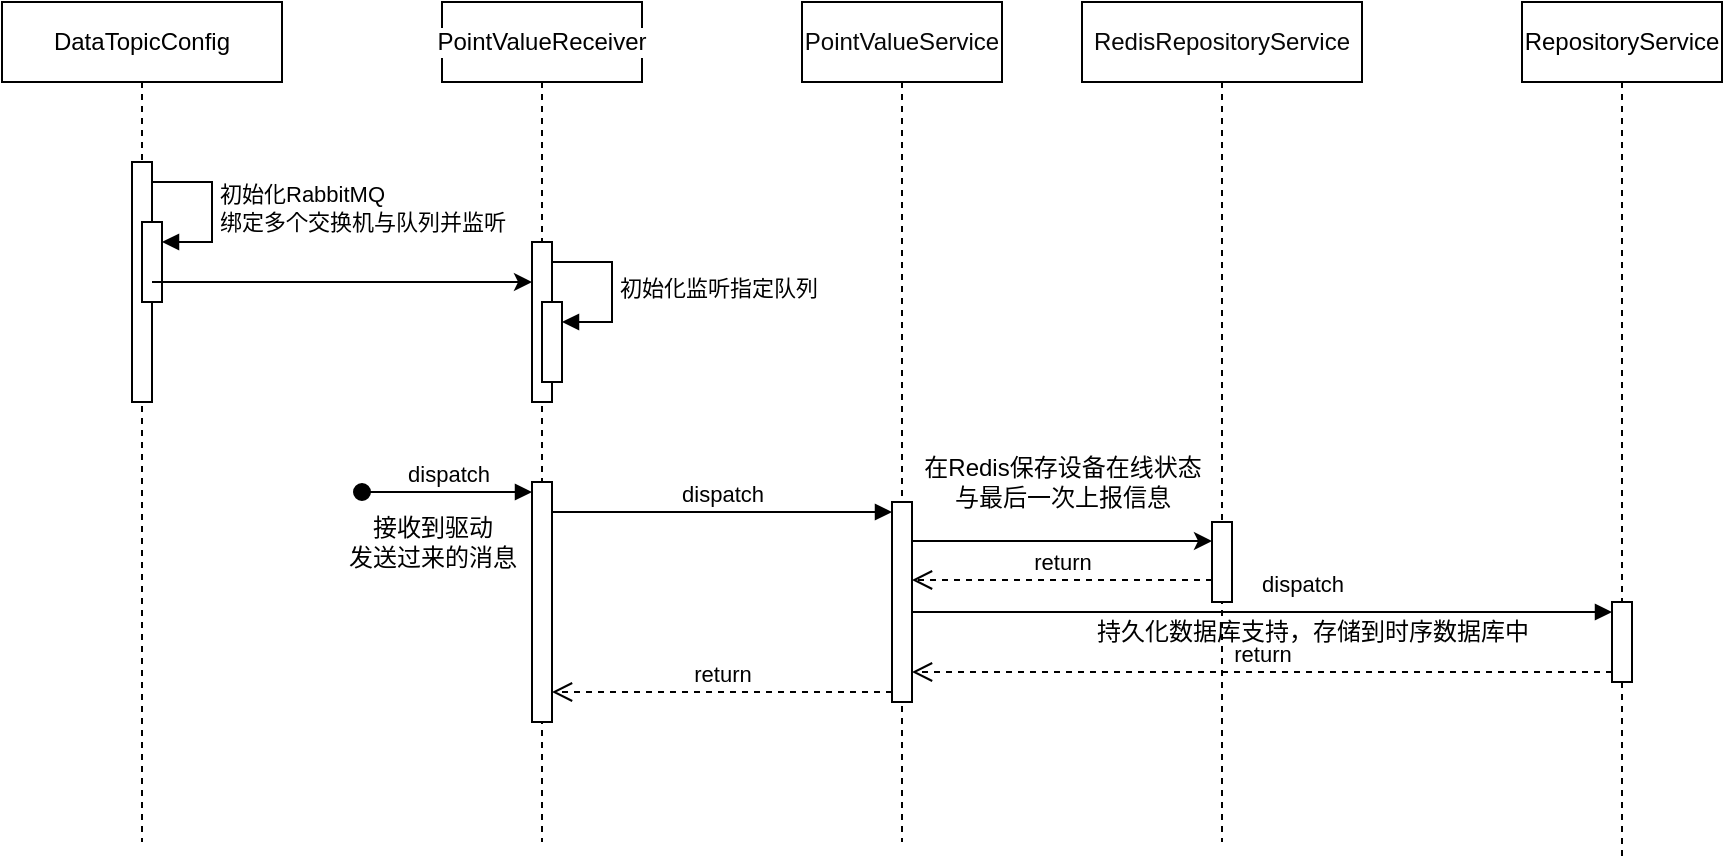 <mxfile version="24.7.7">
  <diagram name="第 1 页" id="r9lGWfKbHOxzoMpA2iHb">
    <mxGraphModel dx="2207" dy="761" grid="1" gridSize="10" guides="1" tooltips="1" connect="1" arrows="1" fold="1" page="1" pageScale="1" pageWidth="827" pageHeight="1169" math="0" shadow="0">
      <root>
        <mxCell id="0" />
        <mxCell id="1" parent="0" />
        <mxCell id="Lfi9uycf40btNBjXxdBj-1" value="&lt;div style=&quot;background-color:#ffffff;color:#080808&quot;&gt;&lt;pre style=&quot;&quot;&gt;&lt;span style=&quot;color: rgb(0, 0, 0);&quot;&gt;&lt;font style=&quot;font-size: 12px;&quot; face=&quot;Helvetica&quot;&gt;DataTopicConfig&lt;/font&gt;&lt;/span&gt;&lt;/pre&gt;&lt;/div&gt;" style="shape=umlLifeline;perimeter=lifelinePerimeter;whiteSpace=wrap;html=1;container=1;dropTarget=0;collapsible=0;recursiveResize=0;outlineConnect=0;portConstraint=eastwest;newEdgeStyle={&quot;curved&quot;:0,&quot;rounded&quot;:0};" vertex="1" parent="1">
          <mxGeometry x="-10" y="110" width="140" height="420" as="geometry" />
        </mxCell>
        <mxCell id="Lfi9uycf40btNBjXxdBj-2" value="dispatch" style="html=1;verticalAlign=bottom;startArrow=oval;endArrow=block;startSize=8;curved=0;rounded=0;entryX=0;entryY=0;entryDx=0;entryDy=5;" edge="1" parent="Lfi9uycf40btNBjXxdBj-1" target="Lfi9uycf40btNBjXxdBj-10">
          <mxGeometry relative="1" as="geometry">
            <mxPoint x="180" y="245" as="sourcePoint" />
          </mxGeometry>
        </mxCell>
        <mxCell id="Lfi9uycf40btNBjXxdBj-3" value="" style="html=1;points=[[0,0,0,0,5],[0,1,0,0,-5],[1,0,0,0,5],[1,1,0,0,-5]];perimeter=orthogonalPerimeter;outlineConnect=0;targetShapes=umlLifeline;portConstraint=eastwest;newEdgeStyle={&quot;curved&quot;:0,&quot;rounded&quot;:0};" vertex="1" parent="Lfi9uycf40btNBjXxdBj-1">
          <mxGeometry x="65" y="80" width="10" height="120" as="geometry" />
        </mxCell>
        <mxCell id="Lfi9uycf40btNBjXxdBj-4" value="" style="html=1;points=[[0,0,0,0,5],[0,1,0,0,-5],[1,0,0,0,5],[1,1,0,0,-5]];perimeter=orthogonalPerimeter;outlineConnect=0;targetShapes=umlLifeline;portConstraint=eastwest;newEdgeStyle={&quot;curved&quot;:0,&quot;rounded&quot;:0};" vertex="1" parent="Lfi9uycf40btNBjXxdBj-1">
          <mxGeometry x="70" y="110" width="10" height="40" as="geometry" />
        </mxCell>
        <mxCell id="Lfi9uycf40btNBjXxdBj-5" value="初始化RabbitMQ&lt;div&gt;绑定多个交换机与队列并监听&lt;/div&gt;" style="html=1;align=left;spacingLeft=2;endArrow=block;rounded=0;edgeStyle=orthogonalEdgeStyle;curved=0;rounded=0;" edge="1" parent="Lfi9uycf40btNBjXxdBj-1" target="Lfi9uycf40btNBjXxdBj-4">
          <mxGeometry relative="1" as="geometry">
            <mxPoint x="75" y="90" as="sourcePoint" />
            <Array as="points">
              <mxPoint x="105" y="120" />
            </Array>
          </mxGeometry>
        </mxCell>
        <mxCell id="Lfi9uycf40btNBjXxdBj-6" value="&lt;div style=&quot;background-color:#ffffff;color:#080808&quot;&gt;&lt;pre style=&quot;&quot;&gt;&lt;span style=&quot;color: rgb(0, 0, 0);&quot;&gt;&lt;font style=&quot;font-size: 12px;&quot; face=&quot;Helvetica&quot;&gt;PointValueReceiver&lt;/font&gt;&lt;/span&gt;&lt;/pre&gt;&lt;/div&gt;" style="shape=umlLifeline;perimeter=lifelinePerimeter;whiteSpace=wrap;html=1;container=1;dropTarget=0;collapsible=0;recursiveResize=0;outlineConnect=0;portConstraint=eastwest;newEdgeStyle={&quot;curved&quot;:0,&quot;rounded&quot;:0};" vertex="1" parent="1">
          <mxGeometry x="210" y="110" width="100" height="420" as="geometry" />
        </mxCell>
        <mxCell id="Lfi9uycf40btNBjXxdBj-7" value="" style="html=1;points=[[0,0,0,0,5],[0,1,0,0,-5],[1,0,0,0,5],[1,1,0,0,-5]];perimeter=orthogonalPerimeter;outlineConnect=0;targetShapes=umlLifeline;portConstraint=eastwest;newEdgeStyle={&quot;curved&quot;:0,&quot;rounded&quot;:0};" vertex="1" parent="Lfi9uycf40btNBjXxdBj-6">
          <mxGeometry x="45" y="120" width="10" height="80" as="geometry" />
        </mxCell>
        <mxCell id="Lfi9uycf40btNBjXxdBj-8" value="" style="html=1;points=[[0,0,0,0,5],[0,1,0,0,-5],[1,0,0,0,5],[1,1,0,0,-5]];perimeter=orthogonalPerimeter;outlineConnect=0;targetShapes=umlLifeline;portConstraint=eastwest;newEdgeStyle={&quot;curved&quot;:0,&quot;rounded&quot;:0};" vertex="1" parent="Lfi9uycf40btNBjXxdBj-6">
          <mxGeometry x="50" y="150" width="10" height="40" as="geometry" />
        </mxCell>
        <mxCell id="Lfi9uycf40btNBjXxdBj-9" value="初始化监听指定队列" style="html=1;align=left;spacingLeft=2;endArrow=block;rounded=0;edgeStyle=orthogonalEdgeStyle;curved=0;rounded=0;" edge="1" parent="Lfi9uycf40btNBjXxdBj-6" target="Lfi9uycf40btNBjXxdBj-8">
          <mxGeometry relative="1" as="geometry">
            <mxPoint x="55" y="130" as="sourcePoint" />
            <Array as="points">
              <mxPoint x="85" y="160" />
            </Array>
          </mxGeometry>
        </mxCell>
        <mxCell id="Lfi9uycf40btNBjXxdBj-10" value="" style="html=1;points=[[0,0,0,0,5],[0,1,0,0,-5],[1,0,0,0,5],[1,1,0,0,-5]];perimeter=orthogonalPerimeter;outlineConnect=0;targetShapes=umlLifeline;portConstraint=eastwest;newEdgeStyle={&quot;curved&quot;:0,&quot;rounded&quot;:0};" vertex="1" parent="Lfi9uycf40btNBjXxdBj-6">
          <mxGeometry x="45" y="240" width="10" height="120" as="geometry" />
        </mxCell>
        <mxCell id="Lfi9uycf40btNBjXxdBj-11" value="&lt;div style=&quot;background-color:#ffffff;color:#080808&quot;&gt;&lt;pre style=&quot;&quot;&gt;&lt;font style=&quot;font-size: 12px;&quot; face=&quot;Helvetica&quot;&gt;PointValueService&lt;/font&gt;&lt;/pre&gt;&lt;/div&gt;" style="shape=umlLifeline;perimeter=lifelinePerimeter;whiteSpace=wrap;html=1;container=1;dropTarget=0;collapsible=0;recursiveResize=0;outlineConnect=0;portConstraint=eastwest;newEdgeStyle={&quot;curved&quot;:0,&quot;rounded&quot;:0};" vertex="1" parent="1">
          <mxGeometry x="390" y="110" width="100" height="420" as="geometry" />
        </mxCell>
        <mxCell id="Lfi9uycf40btNBjXxdBj-12" value="" style="html=1;points=[[0,0,0,0,5],[0,1,0,0,-5],[1,0,0,0,5],[1,1,0,0,-5]];perimeter=orthogonalPerimeter;outlineConnect=0;targetShapes=umlLifeline;portConstraint=eastwest;newEdgeStyle={&quot;curved&quot;:0,&quot;rounded&quot;:0};" vertex="1" parent="Lfi9uycf40btNBjXxdBj-11">
          <mxGeometry x="45" y="250" width="10" height="100" as="geometry" />
        </mxCell>
        <mxCell id="Lfi9uycf40btNBjXxdBj-13" value="接收到驱动&lt;div&gt;发送过来的消息&lt;/div&gt;" style="text;html=1;align=center;verticalAlign=middle;resizable=0;points=[];autosize=1;strokeColor=none;fillColor=none;" vertex="1" parent="1">
          <mxGeometry x="150" y="360" width="110" height="40" as="geometry" />
        </mxCell>
        <mxCell id="Lfi9uycf40btNBjXxdBj-14" value="dispatch" style="html=1;verticalAlign=bottom;endArrow=block;curved=0;rounded=0;entryX=0;entryY=0;entryDx=0;entryDy=5;" edge="1" parent="1" source="Lfi9uycf40btNBjXxdBj-10" target="Lfi9uycf40btNBjXxdBj-12">
          <mxGeometry relative="1" as="geometry">
            <mxPoint x="365" y="365" as="sourcePoint" />
          </mxGeometry>
        </mxCell>
        <mxCell id="Lfi9uycf40btNBjXxdBj-15" value="return" style="html=1;verticalAlign=bottom;endArrow=open;dashed=1;endSize=8;curved=0;rounded=0;exitX=0;exitY=1;exitDx=0;exitDy=-5;" edge="1" parent="1" source="Lfi9uycf40btNBjXxdBj-12" target="Lfi9uycf40btNBjXxdBj-10">
          <mxGeometry relative="1" as="geometry">
            <mxPoint x="365" y="435" as="targetPoint" />
          </mxGeometry>
        </mxCell>
        <mxCell id="Lfi9uycf40btNBjXxdBj-16" style="edgeStyle=orthogonalEdgeStyle;rounded=0;orthogonalLoop=1;jettySize=auto;html=1;curved=0;" edge="1" parent="1" source="Lfi9uycf40btNBjXxdBj-3" target="Lfi9uycf40btNBjXxdBj-7">
          <mxGeometry relative="1" as="geometry">
            <mxPoint x="275" y="250" as="targetPoint" />
            <Array as="points">
              <mxPoint x="210" y="250" />
              <mxPoint x="210" y="250" />
            </Array>
          </mxGeometry>
        </mxCell>
        <mxCell id="Lfi9uycf40btNBjXxdBj-17" value="&lt;div style=&quot;background-color:#ffffff;color:#080808&quot;&gt;&lt;pre style=&quot;&quot;&gt;&lt;font style=&quot;font-size: 12px;&quot; face=&quot;Helvetica&quot;&gt;RedisRepositoryService&lt;/font&gt;&lt;/pre&gt;&lt;/div&gt;" style="shape=umlLifeline;perimeter=lifelinePerimeter;whiteSpace=wrap;html=1;container=1;dropTarget=0;collapsible=0;recursiveResize=0;outlineConnect=0;portConstraint=eastwest;newEdgeStyle={&quot;curved&quot;:0,&quot;rounded&quot;:0};" vertex="1" parent="1">
          <mxGeometry x="530" y="110" width="140" height="420" as="geometry" />
        </mxCell>
        <mxCell id="Lfi9uycf40btNBjXxdBj-18" value="" style="html=1;points=[[0,0,0,0,5],[0,1,0,0,-5],[1,0,0,0,5],[1,1,0,0,-5]];perimeter=orthogonalPerimeter;outlineConnect=0;targetShapes=umlLifeline;portConstraint=eastwest;newEdgeStyle={&quot;curved&quot;:0,&quot;rounded&quot;:0};" vertex="1" parent="Lfi9uycf40btNBjXxdBj-17">
          <mxGeometry x="65" y="260" width="10" height="40" as="geometry" />
        </mxCell>
        <mxCell id="Lfi9uycf40btNBjXxdBj-20" style="edgeStyle=orthogonalEdgeStyle;rounded=0;orthogonalLoop=1;jettySize=auto;html=1;curved=0;" edge="1" parent="1">
          <mxGeometry relative="1" as="geometry">
            <mxPoint x="445" y="379.5" as="sourcePoint" />
            <mxPoint x="595" y="379.5" as="targetPoint" />
            <Array as="points">
              <mxPoint x="560" y="379.5" />
              <mxPoint x="560" y="379.5" />
            </Array>
          </mxGeometry>
        </mxCell>
        <mxCell id="Lfi9uycf40btNBjXxdBj-21" value="在Redis保存设备在线状态&lt;div&gt;与最后一次上报信息&lt;/div&gt;" style="text;html=1;align=center;verticalAlign=middle;resizable=0;points=[];autosize=1;strokeColor=none;fillColor=none;" vertex="1" parent="1">
          <mxGeometry x="440" y="330" width="160" height="40" as="geometry" />
        </mxCell>
        <mxCell id="Lfi9uycf40btNBjXxdBj-22" value="return" style="html=1;verticalAlign=bottom;endArrow=open;dashed=1;endSize=8;curved=0;rounded=0;" edge="1" parent="1">
          <mxGeometry relative="1" as="geometry">
            <mxPoint x="595" y="399" as="sourcePoint" />
            <mxPoint x="445" y="399" as="targetPoint" />
          </mxGeometry>
        </mxCell>
        <mxCell id="Lfi9uycf40btNBjXxdBj-23" value="" style="html=1;points=[[0,0,0,0,5],[0,1,0,0,-5],[1,0,0,0,5],[1,1,0,0,-5]];perimeter=orthogonalPerimeter;outlineConnect=0;targetShapes=umlLifeline;portConstraint=eastwest;newEdgeStyle={&quot;curved&quot;:0,&quot;rounded&quot;:0};" vertex="1" parent="1">
          <mxGeometry x="795" y="410" width="10" height="40" as="geometry" />
        </mxCell>
        <mxCell id="Lfi9uycf40btNBjXxdBj-25" value="dispatch" style="html=1;verticalAlign=bottom;endArrow=block;curved=0;rounded=0;entryX=0;entryY=0;entryDx=0;entryDy=5;" edge="1" parent="1" source="Lfi9uycf40btNBjXxdBj-12" target="Lfi9uycf40btNBjXxdBj-23">
          <mxGeometry x="0.114" y="5" relative="1" as="geometry">
            <mxPoint x="650" y="465" as="sourcePoint" />
            <mxPoint as="offset" />
          </mxGeometry>
        </mxCell>
        <mxCell id="Lfi9uycf40btNBjXxdBj-26" value="return" style="html=1;verticalAlign=bottom;endArrow=open;dashed=1;endSize=8;curved=0;rounded=0;exitX=0;exitY=1;exitDx=0;exitDy=-5;" edge="1" parent="1" source="Lfi9uycf40btNBjXxdBj-23" target="Lfi9uycf40btNBjXxdBj-12">
          <mxGeometry relative="1" as="geometry">
            <mxPoint x="650" y="535" as="targetPoint" />
          </mxGeometry>
        </mxCell>
        <mxCell id="Lfi9uycf40btNBjXxdBj-27" value="持久化数据库支持，存储到时序数据库中" style="text;html=1;align=center;verticalAlign=middle;resizable=0;points=[];autosize=1;strokeColor=none;fillColor=none;" vertex="1" parent="1">
          <mxGeometry x="525" y="410" width="240" height="30" as="geometry" />
        </mxCell>
        <mxCell id="Lfi9uycf40btNBjXxdBj-30" value="&lt;div style=&quot;background-color:#ffffff;color:#080808&quot;&gt;&lt;pre style=&quot;&quot;&gt;&lt;span style=&quot;color: rgb(0, 0, 0);&quot;&gt;&lt;font style=&quot;font-size: 12px;&quot; face=&quot;Helvetica&quot;&gt;RepositoryService&lt;/font&gt;&lt;/span&gt;&lt;/pre&gt;&lt;/div&gt;" style="shape=umlLifeline;perimeter=lifelinePerimeter;whiteSpace=wrap;html=1;container=1;dropTarget=0;collapsible=0;recursiveResize=0;outlineConnect=0;portConstraint=eastwest;newEdgeStyle={&quot;curved&quot;:0,&quot;rounded&quot;:0};" vertex="1" parent="1">
          <mxGeometry x="750" y="110" width="100" height="430" as="geometry" />
        </mxCell>
        <mxCell id="Lfi9uycf40btNBjXxdBj-31" value="" style="html=1;points=[[0,0,0,0,5],[0,1,0,0,-5],[1,0,0,0,5],[1,1,0,0,-5]];perimeter=orthogonalPerimeter;outlineConnect=0;targetShapes=umlLifeline;portConstraint=eastwest;newEdgeStyle={&quot;curved&quot;:0,&quot;rounded&quot;:0};" vertex="1" parent="Lfi9uycf40btNBjXxdBj-30">
          <mxGeometry x="45" y="300" width="10" height="40" as="geometry" />
        </mxCell>
      </root>
    </mxGraphModel>
  </diagram>
</mxfile>
